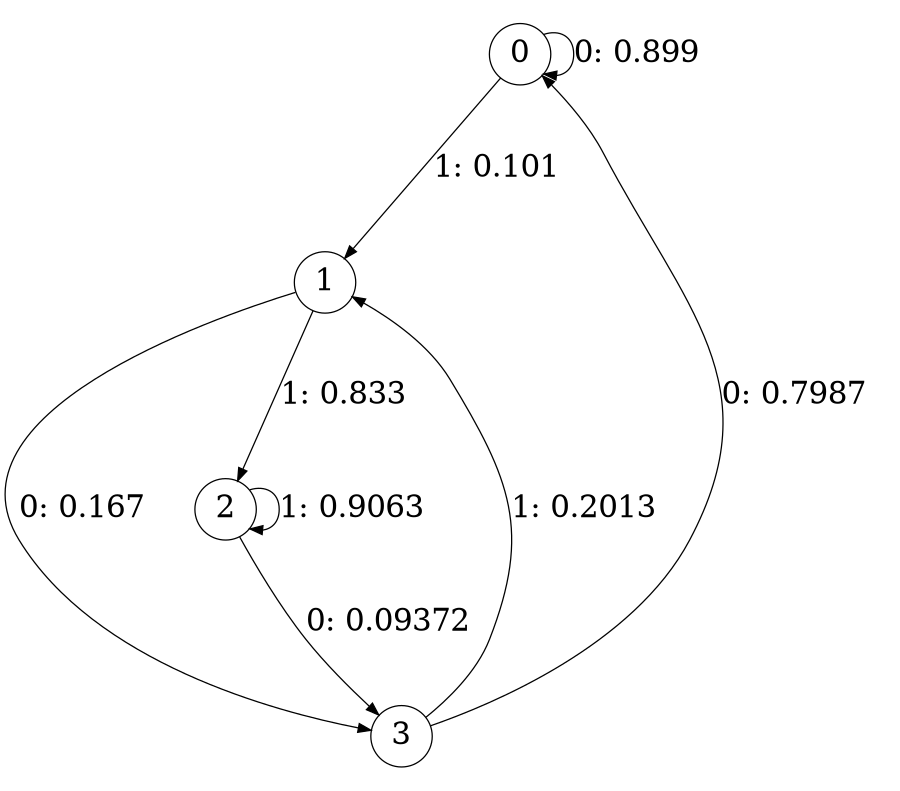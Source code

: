 digraph "ch12randomL2" {
size = "6,8.5";
ratio = "fill";
node [shape = circle];
node [fontsize = 24];
edge [fontsize = 24];
0 -> 0 [label = "0: 0.899    "];
0 -> 1 [label = "1: 0.101    "];
1 -> 3 [label = "0: 0.167    "];
1 -> 2 [label = "1: 0.833    "];
2 -> 3 [label = "0: 0.09372  "];
2 -> 2 [label = "1: 0.9063   "];
3 -> 0 [label = "0: 0.7987   "];
3 -> 1 [label = "1: 0.2013   "];
}